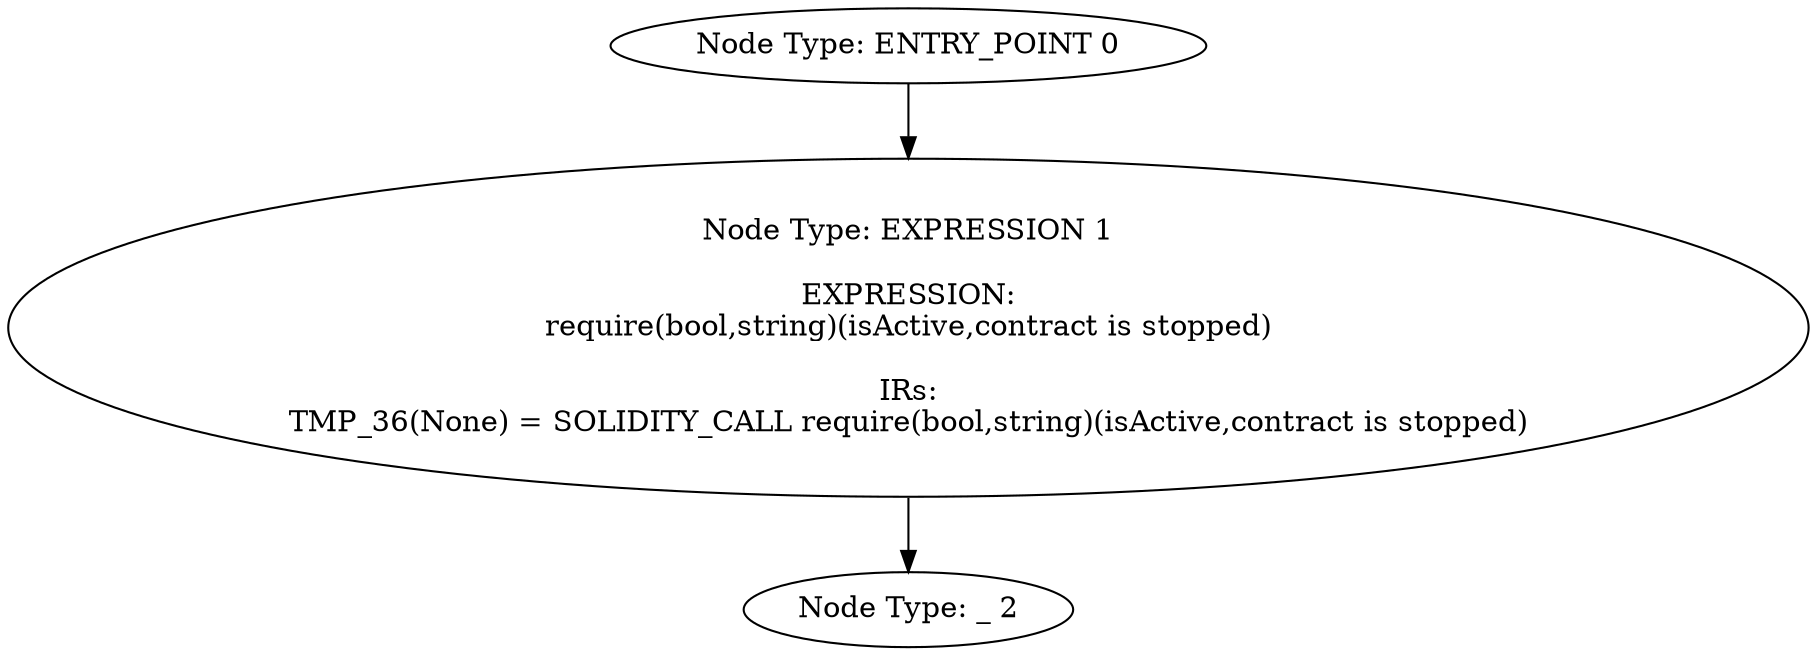 digraph{
0[label="Node Type: ENTRY_POINT 0
"];
0->1;
1[label="Node Type: EXPRESSION 1

EXPRESSION:
require(bool,string)(isActive,contract is stopped)

IRs:
TMP_36(None) = SOLIDITY_CALL require(bool,string)(isActive,contract is stopped)"];
1->2;
2[label="Node Type: _ 2
"];
}
